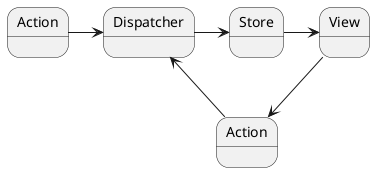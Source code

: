 @startuml
' left to right direction

state "Action" as a
state "Action" as a2
state "Dispatcher" as d
state "Store" as s
state "View" as v

a -> d
d -> s
s -> v
v --> a2
a2 -> d


@enduml